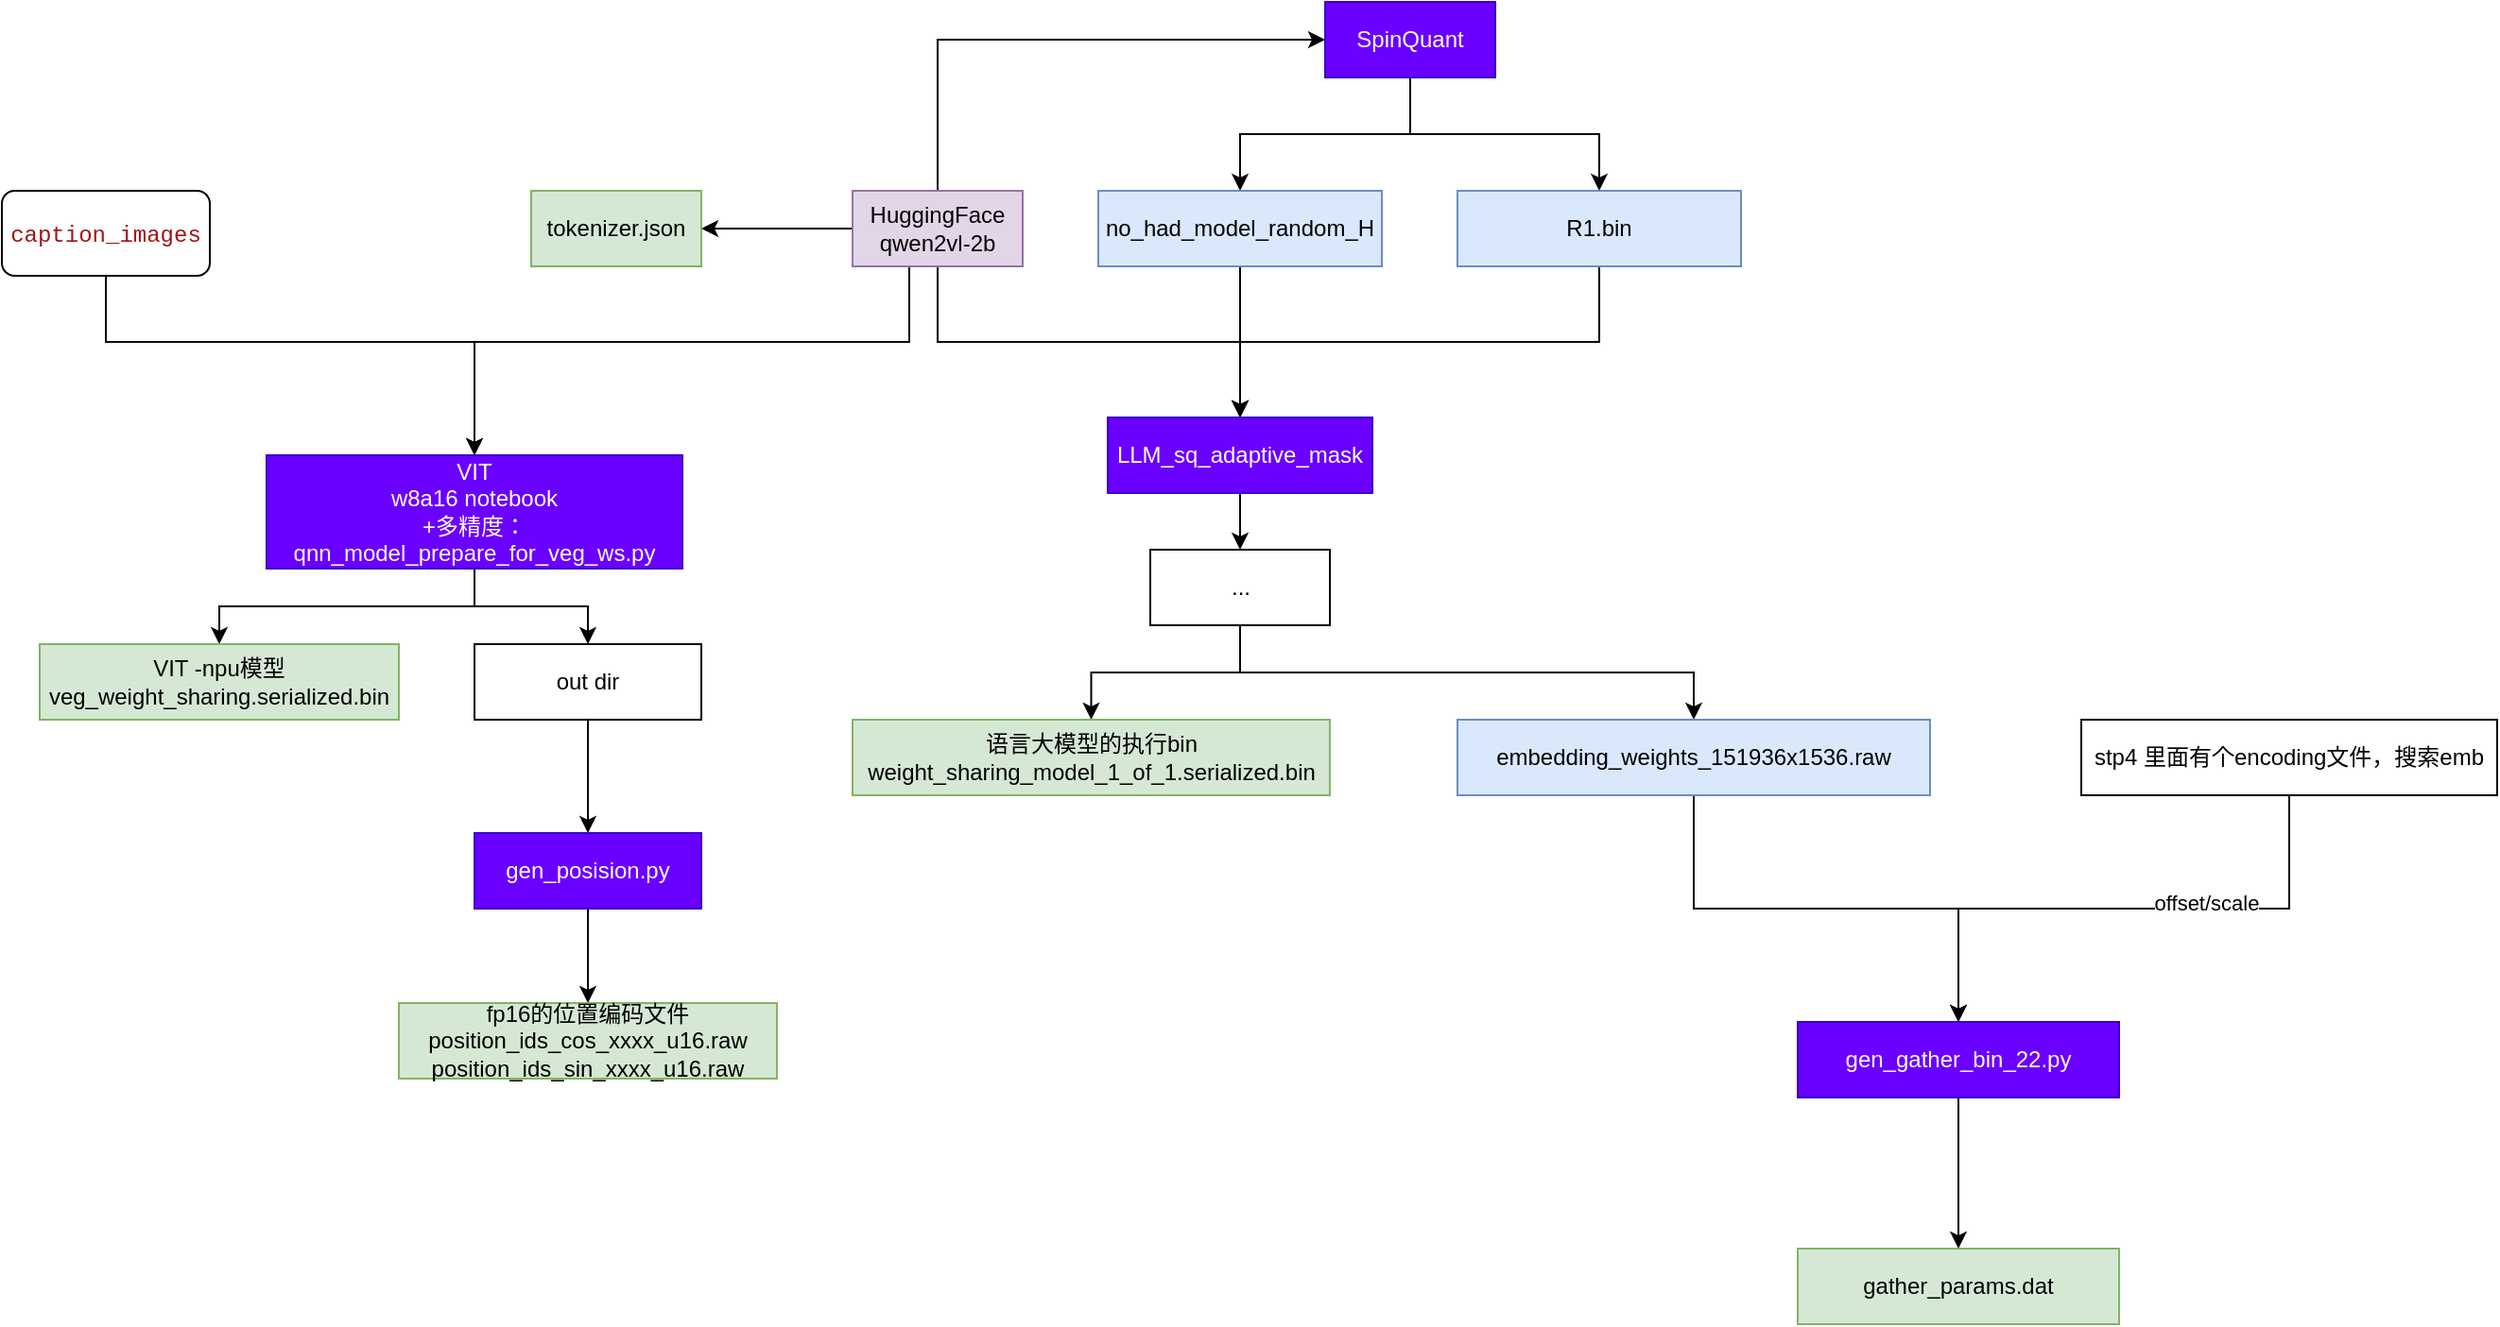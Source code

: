 <mxfile version="26.0.16">
  <diagram name="第 1 页" id="00vnW5_zQpGbm6PfhXu3">
    <mxGraphModel dx="2261" dy="764" grid="1" gridSize="10" guides="1" tooltips="1" connect="1" arrows="1" fold="1" page="1" pageScale="1" pageWidth="827" pageHeight="1169" math="0" shadow="0">
      <root>
        <mxCell id="0" />
        <mxCell id="1" parent="0" />
        <mxCell id="5IKl2JPv--NQccdHP97a-11" style="edgeStyle=orthogonalEdgeStyle;rounded=0;orthogonalLoop=1;jettySize=auto;html=1;exitX=0.5;exitY=0;exitDx=0;exitDy=0;entryX=0;entryY=0.5;entryDx=0;entryDy=0;" parent="1" source="5IKl2JPv--NQccdHP97a-1" target="5IKl2JPv--NQccdHP97a-2" edge="1">
          <mxGeometry relative="1" as="geometry" />
        </mxCell>
        <mxCell id="5IKl2JPv--NQccdHP97a-12" style="edgeStyle=orthogonalEdgeStyle;rounded=0;orthogonalLoop=1;jettySize=auto;html=1;exitX=0.5;exitY=1;exitDx=0;exitDy=0;entryX=0.5;entryY=0;entryDx=0;entryDy=0;" parent="1" source="5IKl2JPv--NQccdHP97a-1" target="5IKl2JPv--NQccdHP97a-10" edge="1">
          <mxGeometry relative="1" as="geometry" />
        </mxCell>
        <mxCell id="5IKl2JPv--NQccdHP97a-22" style="edgeStyle=orthogonalEdgeStyle;rounded=0;orthogonalLoop=1;jettySize=auto;html=1;exitX=0.5;exitY=1;exitDx=0;exitDy=0;entryX=0.5;entryY=0;entryDx=0;entryDy=0;" parent="1" source="5IKl2JPv--NQccdHP97a-1" target="5IKl2JPv--NQccdHP97a-21" edge="1">
          <mxGeometry relative="1" as="geometry">
            <Array as="points">
              <mxPoint x="80" y="360" />
              <mxPoint x="80" y="400" />
              <mxPoint x="-150" y="400" />
            </Array>
          </mxGeometry>
        </mxCell>
        <mxCell id="5IKl2JPv--NQccdHP97a-36" value="" style="edgeStyle=orthogonalEdgeStyle;rounded=0;orthogonalLoop=1;jettySize=auto;html=1;" parent="1" source="5IKl2JPv--NQccdHP97a-1" target="5IKl2JPv--NQccdHP97a-35" edge="1">
          <mxGeometry relative="1" as="geometry" />
        </mxCell>
        <mxCell id="5IKl2JPv--NQccdHP97a-1" value="HuggingFace qwen2vl-2b" style="rounded=0;whiteSpace=wrap;html=1;fillColor=#e1d5e7;strokeColor=#9673a6;" parent="1" vertex="1">
          <mxGeometry x="50" y="320" width="90" height="40" as="geometry" />
        </mxCell>
        <mxCell id="5IKl2JPv--NQccdHP97a-8" style="edgeStyle=orthogonalEdgeStyle;rounded=0;orthogonalLoop=1;jettySize=auto;html=1;exitX=0.5;exitY=1;exitDx=0;exitDy=0;entryX=0.5;entryY=0;entryDx=0;entryDy=0;" parent="1" source="5IKl2JPv--NQccdHP97a-2" target="5IKl2JPv--NQccdHP97a-6" edge="1">
          <mxGeometry relative="1" as="geometry" />
        </mxCell>
        <mxCell id="5IKl2JPv--NQccdHP97a-9" style="edgeStyle=orthogonalEdgeStyle;rounded=0;orthogonalLoop=1;jettySize=auto;html=1;exitX=0.5;exitY=1;exitDx=0;exitDy=0;entryX=0.5;entryY=0;entryDx=0;entryDy=0;" parent="1" source="5IKl2JPv--NQccdHP97a-2" target="5IKl2JPv--NQccdHP97a-4" edge="1">
          <mxGeometry relative="1" as="geometry" />
        </mxCell>
        <mxCell id="5IKl2JPv--NQccdHP97a-2" value="SpinQuant" style="rounded=0;whiteSpace=wrap;html=1;fillColor=#6a00ff;fontColor=#ffffff;strokeColor=#3700CC;" parent="1" vertex="1">
          <mxGeometry x="300" y="220" width="90" height="40" as="geometry" />
        </mxCell>
        <mxCell id="5IKl2JPv--NQccdHP97a-14" style="edgeStyle=orthogonalEdgeStyle;rounded=0;orthogonalLoop=1;jettySize=auto;html=1;exitX=0.5;exitY=1;exitDx=0;exitDy=0;entryX=0.5;entryY=0;entryDx=0;entryDy=0;" parent="1" source="5IKl2JPv--NQccdHP97a-4" target="5IKl2JPv--NQccdHP97a-10" edge="1">
          <mxGeometry relative="1" as="geometry">
            <mxPoint x="260" y="440" as="targetPoint" />
          </mxGeometry>
        </mxCell>
        <mxCell id="5IKl2JPv--NQccdHP97a-4" value="R1.bin" style="rounded=0;whiteSpace=wrap;html=1;fillColor=#dae8fc;strokeColor=#6c8ebf;" parent="1" vertex="1">
          <mxGeometry x="370" y="320" width="150" height="40" as="geometry" />
        </mxCell>
        <mxCell id="5IKl2JPv--NQccdHP97a-13" style="edgeStyle=orthogonalEdgeStyle;rounded=0;orthogonalLoop=1;jettySize=auto;html=1;exitX=0.5;exitY=1;exitDx=0;exitDy=0;entryX=0.5;entryY=0;entryDx=0;entryDy=0;" parent="1" source="5IKl2JPv--NQccdHP97a-6" target="5IKl2JPv--NQccdHP97a-10" edge="1">
          <mxGeometry relative="1" as="geometry">
            <mxPoint x="260" y="440" as="targetPoint" />
          </mxGeometry>
        </mxCell>
        <mxCell id="5IKl2JPv--NQccdHP97a-6" value="no_had_model_random_H" style="rounded=0;whiteSpace=wrap;html=1;fillColor=#dae8fc;strokeColor=#6c8ebf;" parent="1" vertex="1">
          <mxGeometry x="180" y="320" width="150" height="40" as="geometry" />
        </mxCell>
        <mxCell id="5IKl2JPv--NQccdHP97a-16" value="" style="edgeStyle=orthogonalEdgeStyle;rounded=0;orthogonalLoop=1;jettySize=auto;html=1;" parent="1" source="5IKl2JPv--NQccdHP97a-10" target="5IKl2JPv--NQccdHP97a-15" edge="1">
          <mxGeometry relative="1" as="geometry" />
        </mxCell>
        <mxCell id="5IKl2JPv--NQccdHP97a-10" value="LLM_sq_adaptive_mask" style="rounded=0;whiteSpace=wrap;html=1;fillColor=#6a00ff;fontColor=#ffffff;strokeColor=#3700CC;" parent="1" vertex="1">
          <mxGeometry x="185" y="440" width="140" height="40" as="geometry" />
        </mxCell>
        <mxCell id="5IKl2JPv--NQccdHP97a-18" value="" style="edgeStyle=orthogonalEdgeStyle;rounded=0;orthogonalLoop=1;jettySize=auto;html=1;" parent="1" source="5IKl2JPv--NQccdHP97a-15" target="5IKl2JPv--NQccdHP97a-17" edge="1">
          <mxGeometry relative="1" as="geometry" />
        </mxCell>
        <mxCell id="5IKl2JPv--NQccdHP97a-20" style="edgeStyle=orthogonalEdgeStyle;rounded=0;orthogonalLoop=1;jettySize=auto;html=1;exitX=0.5;exitY=1;exitDx=0;exitDy=0;entryX=0.5;entryY=0;entryDx=0;entryDy=0;" parent="1" source="5IKl2JPv--NQccdHP97a-15" target="5IKl2JPv--NQccdHP97a-19" edge="1">
          <mxGeometry relative="1" as="geometry" />
        </mxCell>
        <mxCell id="5IKl2JPv--NQccdHP97a-15" value="..." style="rounded=0;whiteSpace=wrap;html=1;" parent="1" vertex="1">
          <mxGeometry x="207.5" y="510" width="95" height="40" as="geometry" />
        </mxCell>
        <mxCell id="5IKl2JPv--NQccdHP97a-17" value="语言大模型的执行bin&lt;br&gt;weight_sharing_model_1_of_1.serialized.bin" style="rounded=0;whiteSpace=wrap;html=1;fillColor=#d5e8d4;strokeColor=#82b366;" parent="1" vertex="1">
          <mxGeometry x="50" y="600" width="252.5" height="40" as="geometry" />
        </mxCell>
        <mxCell id="CIBBwUVnDgYIZ5RibIoT-2" value="" style="edgeStyle=orthogonalEdgeStyle;rounded=0;orthogonalLoop=1;jettySize=auto;html=1;" edge="1" parent="1" source="5IKl2JPv--NQccdHP97a-19" target="CIBBwUVnDgYIZ5RibIoT-1">
          <mxGeometry relative="1" as="geometry" />
        </mxCell>
        <mxCell id="5IKl2JPv--NQccdHP97a-19" value="embedding_weights_151936x1536.raw" style="rounded=0;whiteSpace=wrap;html=1;fillColor=#dae8fc;strokeColor=#6c8ebf;" parent="1" vertex="1">
          <mxGeometry x="370" y="600" width="250" height="40" as="geometry" />
        </mxCell>
        <mxCell id="5IKl2JPv--NQccdHP97a-28" value="" style="edgeStyle=orthogonalEdgeStyle;rounded=0;orthogonalLoop=1;jettySize=auto;html=1;" parent="1" source="5IKl2JPv--NQccdHP97a-21" target="5IKl2JPv--NQccdHP97a-27" edge="1">
          <mxGeometry relative="1" as="geometry" />
        </mxCell>
        <mxCell id="5IKl2JPv--NQccdHP97a-30" value="" style="edgeStyle=orthogonalEdgeStyle;rounded=0;orthogonalLoop=1;jettySize=auto;html=1;" parent="1" source="5IKl2JPv--NQccdHP97a-21" target="5IKl2JPv--NQccdHP97a-29" edge="1">
          <mxGeometry relative="1" as="geometry" />
        </mxCell>
        <mxCell id="5IKl2JPv--NQccdHP97a-21" value="VIT&lt;br&gt;w8a16 notebook&lt;br&gt;+多精度：qnn_model_prepare_for_veg_ws.py" style="rounded=0;whiteSpace=wrap;html=1;fillColor=#6a00ff;fontColor=#ffffff;strokeColor=#3700CC;" parent="1" vertex="1">
          <mxGeometry x="-260" y="460" width="220" height="60" as="geometry" />
        </mxCell>
        <mxCell id="5IKl2JPv--NQccdHP97a-25" style="edgeStyle=orthogonalEdgeStyle;rounded=0;orthogonalLoop=1;jettySize=auto;html=1;exitX=0.5;exitY=1;exitDx=0;exitDy=0;entryX=0.5;entryY=0;entryDx=0;entryDy=0;" parent="1" source="5IKl2JPv--NQccdHP97a-24" target="5IKl2JPv--NQccdHP97a-21" edge="1">
          <mxGeometry relative="1" as="geometry">
            <Array as="points">
              <mxPoint x="-345" y="400" />
              <mxPoint x="-150" y="400" />
            </Array>
          </mxGeometry>
        </mxCell>
        <mxCell id="5IKl2JPv--NQccdHP97a-24" value="&lt;div style=&quot;background-color: rgb(255, 255, 255); font-family: Menlo, Monaco, &amp;quot;Courier New&amp;quot;, monospace; line-height: 18px; white-space: pre;&quot;&gt;&lt;span style=&quot;color: #a31515;&quot;&gt;caption_images&lt;/span&gt;&lt;/div&gt;" style="rounded=1;whiteSpace=wrap;html=1;" parent="1" vertex="1">
          <mxGeometry x="-400" y="320" width="110" height="45" as="geometry" />
        </mxCell>
        <mxCell id="5IKl2JPv--NQccdHP97a-27" value="VIT -npu模型&lt;br&gt;veg_weight_sharing.serialized.bin" style="rounded=0;whiteSpace=wrap;html=1;fillColor=#d5e8d4;strokeColor=#82b366;" parent="1" vertex="1">
          <mxGeometry x="-380" y="560" width="190" height="40" as="geometry" />
        </mxCell>
        <mxCell id="5IKl2JPv--NQccdHP97a-32" value="" style="edgeStyle=orthogonalEdgeStyle;rounded=0;orthogonalLoop=1;jettySize=auto;html=1;" parent="1" source="5IKl2JPv--NQccdHP97a-29" target="5IKl2JPv--NQccdHP97a-31" edge="1">
          <mxGeometry relative="1" as="geometry" />
        </mxCell>
        <mxCell id="5IKl2JPv--NQccdHP97a-29" value="out dir" style="rounded=0;whiteSpace=wrap;html=1;" parent="1" vertex="1">
          <mxGeometry x="-150" y="560" width="120" height="40" as="geometry" />
        </mxCell>
        <mxCell id="5IKl2JPv--NQccdHP97a-34" value="" style="edgeStyle=orthogonalEdgeStyle;rounded=0;orthogonalLoop=1;jettySize=auto;html=1;" parent="1" source="5IKl2JPv--NQccdHP97a-31" target="5IKl2JPv--NQccdHP97a-33" edge="1">
          <mxGeometry relative="1" as="geometry" />
        </mxCell>
        <mxCell id="5IKl2JPv--NQccdHP97a-31" value="gen_posision.py" style="rounded=0;whiteSpace=wrap;html=1;fillColor=#6a00ff;fontColor=#ffffff;strokeColor=#3700CC;" parent="1" vertex="1">
          <mxGeometry x="-150" y="660" width="120" height="40" as="geometry" />
        </mxCell>
        <mxCell id="5IKl2JPv--NQccdHP97a-33" value="fp16的位置编码文件&lt;br&gt;position_ids_cos_xxxx_u16.raw&lt;br&gt;&lt;div&gt;position_ids_sin_xxxx_u16.raw&lt;br&gt;&lt;/div&gt;" style="rounded=0;whiteSpace=wrap;html=1;fillColor=#d5e8d4;strokeColor=#82b366;" parent="1" vertex="1">
          <mxGeometry x="-190" y="750" width="200" height="40" as="geometry" />
        </mxCell>
        <mxCell id="5IKl2JPv--NQccdHP97a-35" value="tokenizer.json" style="rounded=0;whiteSpace=wrap;html=1;fillColor=#d5e8d4;strokeColor=#82b366;" parent="1" vertex="1">
          <mxGeometry x="-120" y="320" width="90" height="40" as="geometry" />
        </mxCell>
        <mxCell id="CIBBwUVnDgYIZ5RibIoT-7" value="" style="edgeStyle=orthogonalEdgeStyle;rounded=0;orthogonalLoop=1;jettySize=auto;html=1;" edge="1" parent="1" source="CIBBwUVnDgYIZ5RibIoT-1" target="CIBBwUVnDgYIZ5RibIoT-6">
          <mxGeometry relative="1" as="geometry" />
        </mxCell>
        <mxCell id="CIBBwUVnDgYIZ5RibIoT-1" value="gen_gather_bin_22.py" style="rounded=0;whiteSpace=wrap;html=1;fillColor=#6a00ff;fontColor=#ffffff;strokeColor=#3700CC;" vertex="1" parent="1">
          <mxGeometry x="550" y="760" width="170" height="40" as="geometry" />
        </mxCell>
        <mxCell id="CIBBwUVnDgYIZ5RibIoT-4" style="edgeStyle=orthogonalEdgeStyle;rounded=0;orthogonalLoop=1;jettySize=auto;html=1;entryX=0.5;entryY=0;entryDx=0;entryDy=0;" edge="1" parent="1" source="CIBBwUVnDgYIZ5RibIoT-3" target="CIBBwUVnDgYIZ5RibIoT-1">
          <mxGeometry relative="1" as="geometry" />
        </mxCell>
        <mxCell id="CIBBwUVnDgYIZ5RibIoT-5" value="offset/scale" style="edgeLabel;html=1;align=center;verticalAlign=middle;resizable=0;points=[];" vertex="1" connectable="0" parent="CIBBwUVnDgYIZ5RibIoT-4">
          <mxGeometry x="-0.295" y="-3" relative="1" as="geometry">
            <mxPoint as="offset" />
          </mxGeometry>
        </mxCell>
        <mxCell id="CIBBwUVnDgYIZ5RibIoT-3" value="stp4 里面有个encoding文件，搜索emb" style="rounded=0;whiteSpace=wrap;html=1;" vertex="1" parent="1">
          <mxGeometry x="700" y="600" width="220" height="40" as="geometry" />
        </mxCell>
        <mxCell id="CIBBwUVnDgYIZ5RibIoT-6" value="gather_params.dat" style="rounded=0;whiteSpace=wrap;html=1;fillColor=#d5e8d4;strokeColor=#82b366;" vertex="1" parent="1">
          <mxGeometry x="550" y="880" width="170" height="40" as="geometry" />
        </mxCell>
      </root>
    </mxGraphModel>
  </diagram>
</mxfile>
